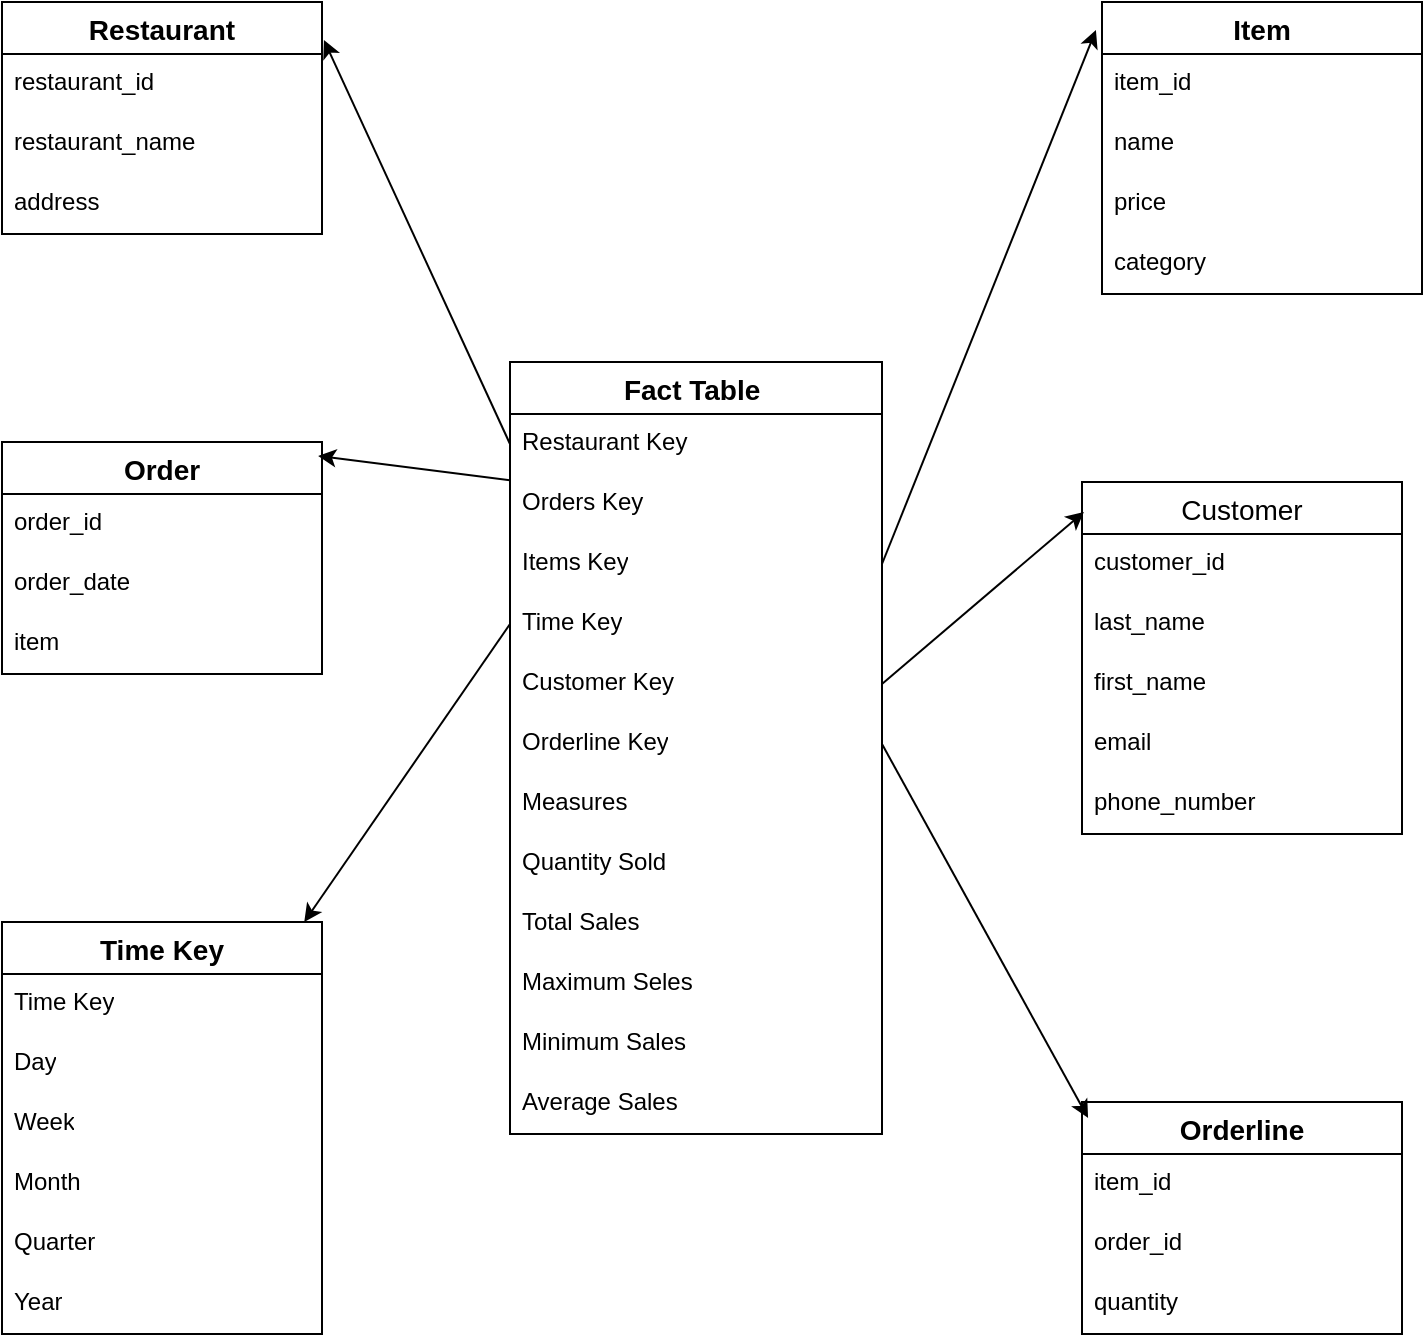 <mxfile version="21.3.8" type="device">
  <diagram name="Page-1" id="guipt-Qtwb_qKGQB02h6">
    <mxGraphModel dx="1242" dy="827" grid="1" gridSize="10" guides="1" tooltips="1" connect="1" arrows="1" fold="1" page="1" pageScale="1" pageWidth="827" pageHeight="1169" math="0" shadow="0">
      <root>
        <mxCell id="0" />
        <mxCell id="1" parent="0" />
        <mxCell id="A2aY8P6D0RiDC61dL8IL-1" value="Fact Table " style="swimlane;fontStyle=1;childLayout=stackLayout;horizontal=1;startSize=26;horizontalStack=0;resizeParent=1;resizeParentMax=0;resizeLast=0;collapsible=1;marginBottom=0;align=center;fontSize=14;" vertex="1" parent="1">
          <mxGeometry x="334" y="400" width="186" height="386" as="geometry" />
        </mxCell>
        <mxCell id="A2aY8P6D0RiDC61dL8IL-2" value="Restaurant Key&amp;nbsp;" style="text;strokeColor=none;fillColor=none;spacingLeft=4;spacingRight=4;overflow=hidden;rotatable=0;points=[[0,0.5],[1,0.5]];portConstraint=eastwest;fontSize=12;whiteSpace=wrap;html=1;" vertex="1" parent="A2aY8P6D0RiDC61dL8IL-1">
          <mxGeometry y="26" width="186" height="30" as="geometry" />
        </mxCell>
        <mxCell id="A2aY8P6D0RiDC61dL8IL-3" value="Orders Key" style="text;strokeColor=none;fillColor=none;spacingLeft=4;spacingRight=4;overflow=hidden;rotatable=0;points=[[0,0.5],[1,0.5]];portConstraint=eastwest;fontSize=12;whiteSpace=wrap;html=1;" vertex="1" parent="A2aY8P6D0RiDC61dL8IL-1">
          <mxGeometry y="56" width="186" height="30" as="geometry" />
        </mxCell>
        <mxCell id="A2aY8P6D0RiDC61dL8IL-4" value="Items Key" style="text;strokeColor=none;fillColor=none;spacingLeft=4;spacingRight=4;overflow=hidden;rotatable=0;points=[[0,0.5],[1,0.5]];portConstraint=eastwest;fontSize=12;whiteSpace=wrap;html=1;" vertex="1" parent="A2aY8P6D0RiDC61dL8IL-1">
          <mxGeometry y="86" width="186" height="30" as="geometry" />
        </mxCell>
        <mxCell id="A2aY8P6D0RiDC61dL8IL-5" value="Time Key" style="text;strokeColor=none;fillColor=none;spacingLeft=4;spacingRight=4;overflow=hidden;rotatable=0;points=[[0,0.5],[1,0.5]];portConstraint=eastwest;fontSize=12;whiteSpace=wrap;html=1;" vertex="1" parent="A2aY8P6D0RiDC61dL8IL-1">
          <mxGeometry y="116" width="186" height="30" as="geometry" />
        </mxCell>
        <mxCell id="A2aY8P6D0RiDC61dL8IL-6" value="Customer Key" style="text;strokeColor=none;fillColor=none;spacingLeft=4;spacingRight=4;overflow=hidden;rotatable=0;points=[[0,0.5],[1,0.5]];portConstraint=eastwest;fontSize=12;whiteSpace=wrap;html=1;" vertex="1" parent="A2aY8P6D0RiDC61dL8IL-1">
          <mxGeometry y="146" width="186" height="30" as="geometry" />
        </mxCell>
        <mxCell id="A2aY8P6D0RiDC61dL8IL-7" value="Orderline Key" style="text;strokeColor=none;fillColor=none;spacingLeft=4;spacingRight=4;overflow=hidden;rotatable=0;points=[[0,0.5],[1,0.5]];portConstraint=eastwest;fontSize=12;whiteSpace=wrap;html=1;" vertex="1" parent="A2aY8P6D0RiDC61dL8IL-1">
          <mxGeometry y="176" width="186" height="30" as="geometry" />
        </mxCell>
        <mxCell id="A2aY8P6D0RiDC61dL8IL-8" value="Measures&amp;nbsp;" style="text;strokeColor=none;fillColor=none;spacingLeft=4;spacingRight=4;overflow=hidden;rotatable=0;points=[[0,0.5],[1,0.5]];portConstraint=eastwest;fontSize=12;whiteSpace=wrap;html=1;" vertex="1" parent="A2aY8P6D0RiDC61dL8IL-1">
          <mxGeometry y="206" width="186" height="30" as="geometry" />
        </mxCell>
        <mxCell id="A2aY8P6D0RiDC61dL8IL-9" value="Quantity Sold" style="text;strokeColor=none;fillColor=none;spacingLeft=4;spacingRight=4;overflow=hidden;rotatable=0;points=[[0,0.5],[1,0.5]];portConstraint=eastwest;fontSize=12;whiteSpace=wrap;html=1;" vertex="1" parent="A2aY8P6D0RiDC61dL8IL-1">
          <mxGeometry y="236" width="186" height="30" as="geometry" />
        </mxCell>
        <mxCell id="A2aY8P6D0RiDC61dL8IL-10" value="Total Sales" style="text;strokeColor=none;fillColor=none;spacingLeft=4;spacingRight=4;overflow=hidden;rotatable=0;points=[[0,0.5],[1,0.5]];portConstraint=eastwest;fontSize=12;whiteSpace=wrap;html=1;" vertex="1" parent="A2aY8P6D0RiDC61dL8IL-1">
          <mxGeometry y="266" width="186" height="30" as="geometry" />
        </mxCell>
        <mxCell id="A2aY8P6D0RiDC61dL8IL-11" value="Maximum Seles" style="text;strokeColor=none;fillColor=none;spacingLeft=4;spacingRight=4;overflow=hidden;rotatable=0;points=[[0,0.5],[1,0.5]];portConstraint=eastwest;fontSize=12;whiteSpace=wrap;html=1;" vertex="1" parent="A2aY8P6D0RiDC61dL8IL-1">
          <mxGeometry y="296" width="186" height="30" as="geometry" />
        </mxCell>
        <mxCell id="A2aY8P6D0RiDC61dL8IL-12" value="Minimum Sales" style="text;strokeColor=none;fillColor=none;spacingLeft=4;spacingRight=4;overflow=hidden;rotatable=0;points=[[0,0.5],[1,0.5]];portConstraint=eastwest;fontSize=12;whiteSpace=wrap;html=1;" vertex="1" parent="A2aY8P6D0RiDC61dL8IL-1">
          <mxGeometry y="326" width="186" height="30" as="geometry" />
        </mxCell>
        <mxCell id="A2aY8P6D0RiDC61dL8IL-33" value="Average Sales" style="text;strokeColor=none;fillColor=none;spacingLeft=4;spacingRight=4;overflow=hidden;rotatable=0;points=[[0,0.5],[1,0.5]];portConstraint=eastwest;fontSize=12;whiteSpace=wrap;html=1;" vertex="1" parent="A2aY8P6D0RiDC61dL8IL-1">
          <mxGeometry y="356" width="186" height="30" as="geometry" />
        </mxCell>
        <mxCell id="A2aY8P6D0RiDC61dL8IL-13" value="Time Key" style="swimlane;fontStyle=1;childLayout=stackLayout;horizontal=1;startSize=26;horizontalStack=0;resizeParent=1;resizeParentMax=0;resizeLast=0;collapsible=1;marginBottom=0;align=center;fontSize=14;labelBackgroundColor=default;" vertex="1" parent="1">
          <mxGeometry x="80" y="680" width="160" height="206" as="geometry" />
        </mxCell>
        <mxCell id="A2aY8P6D0RiDC61dL8IL-14" value="Time Key" style="text;strokeColor=none;fillColor=none;spacingLeft=4;spacingRight=4;overflow=hidden;rotatable=0;points=[[0,0.5],[1,0.5]];portConstraint=eastwest;fontSize=12;whiteSpace=wrap;html=1;" vertex="1" parent="A2aY8P6D0RiDC61dL8IL-13">
          <mxGeometry y="26" width="160" height="30" as="geometry" />
        </mxCell>
        <mxCell id="A2aY8P6D0RiDC61dL8IL-15" value="Day" style="text;strokeColor=none;fillColor=none;spacingLeft=4;spacingRight=4;overflow=hidden;rotatable=0;points=[[0,0.5],[1,0.5]];portConstraint=eastwest;fontSize=12;whiteSpace=wrap;html=1;" vertex="1" parent="A2aY8P6D0RiDC61dL8IL-13">
          <mxGeometry y="56" width="160" height="30" as="geometry" />
        </mxCell>
        <mxCell id="A2aY8P6D0RiDC61dL8IL-16" value="Week" style="text;strokeColor=none;fillColor=none;spacingLeft=4;spacingRight=4;overflow=hidden;rotatable=0;points=[[0,0.5],[1,0.5]];portConstraint=eastwest;fontSize=12;whiteSpace=wrap;html=1;" vertex="1" parent="A2aY8P6D0RiDC61dL8IL-13">
          <mxGeometry y="86" width="160" height="30" as="geometry" />
        </mxCell>
        <mxCell id="A2aY8P6D0RiDC61dL8IL-17" value="Month" style="text;strokeColor=none;fillColor=none;spacingLeft=4;spacingRight=4;overflow=hidden;rotatable=0;points=[[0,0.5],[1,0.5]];portConstraint=eastwest;fontSize=12;whiteSpace=wrap;html=1;" vertex="1" parent="A2aY8P6D0RiDC61dL8IL-13">
          <mxGeometry y="116" width="160" height="30" as="geometry" />
        </mxCell>
        <mxCell id="A2aY8P6D0RiDC61dL8IL-18" value="Quarter" style="text;strokeColor=none;fillColor=none;spacingLeft=4;spacingRight=4;overflow=hidden;rotatable=0;points=[[0,0.5],[1,0.5]];portConstraint=eastwest;fontSize=12;whiteSpace=wrap;html=1;" vertex="1" parent="A2aY8P6D0RiDC61dL8IL-13">
          <mxGeometry y="146" width="160" height="30" as="geometry" />
        </mxCell>
        <mxCell id="A2aY8P6D0RiDC61dL8IL-19" value="Year" style="text;strokeColor=none;fillColor=none;spacingLeft=4;spacingRight=4;overflow=hidden;rotatable=0;points=[[0,0.5],[1,0.5]];portConstraint=eastwest;fontSize=12;whiteSpace=wrap;html=1;" vertex="1" parent="A2aY8P6D0RiDC61dL8IL-13">
          <mxGeometry y="176" width="160" height="30" as="geometry" />
        </mxCell>
        <mxCell id="A2aY8P6D0RiDC61dL8IL-20" value="Restaurant" style="swimlane;fontStyle=1;childLayout=stackLayout;horizontal=1;startSize=26;horizontalStack=0;resizeParent=1;resizeParentMax=0;resizeLast=0;collapsible=1;marginBottom=0;align=center;fontSize=14;" vertex="1" parent="1">
          <mxGeometry x="80" y="220" width="160" height="116" as="geometry" />
        </mxCell>
        <mxCell id="A2aY8P6D0RiDC61dL8IL-21" value="restaurant_id" style="text;strokeColor=none;fillColor=none;spacingLeft=4;spacingRight=4;overflow=hidden;rotatable=0;points=[[0,0.5],[1,0.5]];portConstraint=eastwest;fontSize=12;whiteSpace=wrap;html=1;" vertex="1" parent="A2aY8P6D0RiDC61dL8IL-20">
          <mxGeometry y="26" width="160" height="30" as="geometry" />
        </mxCell>
        <mxCell id="A2aY8P6D0RiDC61dL8IL-22" value="restaurant_name&amp;nbsp;" style="text;strokeColor=none;fillColor=none;spacingLeft=4;spacingRight=4;overflow=hidden;rotatable=0;points=[[0,0.5],[1,0.5]];portConstraint=eastwest;fontSize=12;whiteSpace=wrap;html=1;" vertex="1" parent="A2aY8P6D0RiDC61dL8IL-20">
          <mxGeometry y="56" width="160" height="30" as="geometry" />
        </mxCell>
        <mxCell id="A2aY8P6D0RiDC61dL8IL-23" value="address&amp;nbsp;" style="text;strokeColor=none;fillColor=none;spacingLeft=4;spacingRight=4;overflow=hidden;rotatable=0;points=[[0,0.5],[1,0.5]];portConstraint=eastwest;fontSize=12;whiteSpace=wrap;html=1;" vertex="1" parent="A2aY8P6D0RiDC61dL8IL-20">
          <mxGeometry y="86" width="160" height="30" as="geometry" />
        </mxCell>
        <mxCell id="A2aY8P6D0RiDC61dL8IL-24" value="Order" style="swimlane;fontStyle=1;childLayout=stackLayout;horizontal=1;startSize=26;horizontalStack=0;resizeParent=1;resizeParentMax=0;resizeLast=0;collapsible=1;marginBottom=0;align=center;fontSize=14;" vertex="1" parent="1">
          <mxGeometry x="80" y="440" width="160" height="116" as="geometry" />
        </mxCell>
        <mxCell id="A2aY8P6D0RiDC61dL8IL-25" value="order_id" style="text;strokeColor=none;fillColor=none;spacingLeft=4;spacingRight=4;overflow=hidden;rotatable=0;points=[[0,0.5],[1,0.5]];portConstraint=eastwest;fontSize=12;whiteSpace=wrap;html=1;" vertex="1" parent="A2aY8P6D0RiDC61dL8IL-24">
          <mxGeometry y="26" width="160" height="30" as="geometry" />
        </mxCell>
        <mxCell id="A2aY8P6D0RiDC61dL8IL-26" value="order_date" style="text;strokeColor=none;fillColor=none;spacingLeft=4;spacingRight=4;overflow=hidden;rotatable=0;points=[[0,0.5],[1,0.5]];portConstraint=eastwest;fontSize=12;whiteSpace=wrap;html=1;" vertex="1" parent="A2aY8P6D0RiDC61dL8IL-24">
          <mxGeometry y="56" width="160" height="30" as="geometry" />
        </mxCell>
        <mxCell id="A2aY8P6D0RiDC61dL8IL-27" value="item" style="text;strokeColor=none;fillColor=none;spacingLeft=4;spacingRight=4;overflow=hidden;rotatable=0;points=[[0,0.5],[1,0.5]];portConstraint=eastwest;fontSize=12;whiteSpace=wrap;html=1;" vertex="1" parent="A2aY8P6D0RiDC61dL8IL-24">
          <mxGeometry y="86" width="160" height="30" as="geometry" />
        </mxCell>
        <mxCell id="A2aY8P6D0RiDC61dL8IL-28" value="Orderline" style="swimlane;fontStyle=1;childLayout=stackLayout;horizontal=1;startSize=26;horizontalStack=0;resizeParent=1;resizeParentMax=0;resizeLast=0;collapsible=1;marginBottom=0;align=center;fontSize=14;" vertex="1" parent="1">
          <mxGeometry x="620" y="770" width="160" height="116" as="geometry" />
        </mxCell>
        <mxCell id="A2aY8P6D0RiDC61dL8IL-29" value="item_id" style="text;strokeColor=none;fillColor=none;spacingLeft=4;spacingRight=4;overflow=hidden;rotatable=0;points=[[0,0.5],[1,0.5]];portConstraint=eastwest;fontSize=12;whiteSpace=wrap;html=1;" vertex="1" parent="A2aY8P6D0RiDC61dL8IL-28">
          <mxGeometry y="26" width="160" height="30" as="geometry" />
        </mxCell>
        <mxCell id="A2aY8P6D0RiDC61dL8IL-30" value="order_id" style="text;strokeColor=none;fillColor=none;spacingLeft=4;spacingRight=4;overflow=hidden;rotatable=0;points=[[0,0.5],[1,0.5]];portConstraint=eastwest;fontSize=12;whiteSpace=wrap;html=1;" vertex="1" parent="A2aY8P6D0RiDC61dL8IL-28">
          <mxGeometry y="56" width="160" height="30" as="geometry" />
        </mxCell>
        <mxCell id="A2aY8P6D0RiDC61dL8IL-31" value="quantity" style="text;strokeColor=none;fillColor=none;spacingLeft=4;spacingRight=4;overflow=hidden;rotatable=0;points=[[0,0.5],[1,0.5]];portConstraint=eastwest;fontSize=12;whiteSpace=wrap;html=1;" vertex="1" parent="A2aY8P6D0RiDC61dL8IL-28">
          <mxGeometry y="86" width="160" height="30" as="geometry" />
        </mxCell>
        <mxCell id="A2aY8P6D0RiDC61dL8IL-34" value="Customer" style="swimlane;fontStyle=0;childLayout=stackLayout;horizontal=1;startSize=26;horizontalStack=0;resizeParent=1;resizeParentMax=0;resizeLast=0;collapsible=1;marginBottom=0;align=center;fontSize=14;" vertex="1" parent="1">
          <mxGeometry x="620" y="460" width="160" height="176" as="geometry" />
        </mxCell>
        <mxCell id="A2aY8P6D0RiDC61dL8IL-35" value="customer_id" style="text;strokeColor=none;fillColor=none;spacingLeft=4;spacingRight=4;overflow=hidden;rotatable=0;points=[[0,0.5],[1,0.5]];portConstraint=eastwest;fontSize=12;whiteSpace=wrap;html=1;" vertex="1" parent="A2aY8P6D0RiDC61dL8IL-34">
          <mxGeometry y="26" width="160" height="30" as="geometry" />
        </mxCell>
        <mxCell id="A2aY8P6D0RiDC61dL8IL-36" value="last_name&amp;nbsp;" style="text;strokeColor=none;fillColor=none;spacingLeft=4;spacingRight=4;overflow=hidden;rotatable=0;points=[[0,0.5],[1,0.5]];portConstraint=eastwest;fontSize=12;whiteSpace=wrap;html=1;" vertex="1" parent="A2aY8P6D0RiDC61dL8IL-34">
          <mxGeometry y="56" width="160" height="30" as="geometry" />
        </mxCell>
        <mxCell id="A2aY8P6D0RiDC61dL8IL-37" value="first_name" style="text;strokeColor=none;fillColor=none;spacingLeft=4;spacingRight=4;overflow=hidden;rotatable=0;points=[[0,0.5],[1,0.5]];portConstraint=eastwest;fontSize=12;whiteSpace=wrap;html=1;" vertex="1" parent="A2aY8P6D0RiDC61dL8IL-34">
          <mxGeometry y="86" width="160" height="30" as="geometry" />
        </mxCell>
        <mxCell id="A2aY8P6D0RiDC61dL8IL-38" value="email" style="text;strokeColor=none;fillColor=none;spacingLeft=4;spacingRight=4;overflow=hidden;rotatable=0;points=[[0,0.5],[1,0.5]];portConstraint=eastwest;fontSize=12;whiteSpace=wrap;html=1;" vertex="1" parent="A2aY8P6D0RiDC61dL8IL-34">
          <mxGeometry y="116" width="160" height="30" as="geometry" />
        </mxCell>
        <mxCell id="A2aY8P6D0RiDC61dL8IL-39" value="phone_number" style="text;strokeColor=none;fillColor=none;spacingLeft=4;spacingRight=4;overflow=hidden;rotatable=0;points=[[0,0.5],[1,0.5]];portConstraint=eastwest;fontSize=12;whiteSpace=wrap;html=1;" vertex="1" parent="A2aY8P6D0RiDC61dL8IL-34">
          <mxGeometry y="146" width="160" height="30" as="geometry" />
        </mxCell>
        <mxCell id="A2aY8P6D0RiDC61dL8IL-40" value="Item" style="swimlane;fontStyle=1;childLayout=stackLayout;horizontal=1;startSize=26;horizontalStack=0;resizeParent=1;resizeParentMax=0;resizeLast=0;collapsible=1;marginBottom=0;align=center;fontSize=14;" vertex="1" parent="1">
          <mxGeometry x="630" y="220" width="160" height="146" as="geometry" />
        </mxCell>
        <mxCell id="A2aY8P6D0RiDC61dL8IL-41" value="item_id" style="text;strokeColor=none;fillColor=none;spacingLeft=4;spacingRight=4;overflow=hidden;rotatable=0;points=[[0,0.5],[1,0.5]];portConstraint=eastwest;fontSize=12;whiteSpace=wrap;html=1;" vertex="1" parent="A2aY8P6D0RiDC61dL8IL-40">
          <mxGeometry y="26" width="160" height="30" as="geometry" />
        </mxCell>
        <mxCell id="A2aY8P6D0RiDC61dL8IL-42" value="name" style="text;strokeColor=none;fillColor=none;spacingLeft=4;spacingRight=4;overflow=hidden;rotatable=0;points=[[0,0.5],[1,0.5]];portConstraint=eastwest;fontSize=12;whiteSpace=wrap;html=1;" vertex="1" parent="A2aY8P6D0RiDC61dL8IL-40">
          <mxGeometry y="56" width="160" height="30" as="geometry" />
        </mxCell>
        <mxCell id="A2aY8P6D0RiDC61dL8IL-43" value="price" style="text;strokeColor=none;fillColor=none;spacingLeft=4;spacingRight=4;overflow=hidden;rotatable=0;points=[[0,0.5],[1,0.5]];portConstraint=eastwest;fontSize=12;whiteSpace=wrap;html=1;" vertex="1" parent="A2aY8P6D0RiDC61dL8IL-40">
          <mxGeometry y="86" width="160" height="30" as="geometry" />
        </mxCell>
        <mxCell id="A2aY8P6D0RiDC61dL8IL-48" value="category" style="text;strokeColor=none;fillColor=none;spacingLeft=4;spacingRight=4;overflow=hidden;rotatable=0;points=[[0,0.5],[1,0.5]];portConstraint=eastwest;fontSize=12;whiteSpace=wrap;html=1;" vertex="1" parent="A2aY8P6D0RiDC61dL8IL-40">
          <mxGeometry y="116" width="160" height="30" as="geometry" />
        </mxCell>
        <mxCell id="A2aY8P6D0RiDC61dL8IL-49" value="" style="endArrow=classic;html=1;rounded=0;entryX=1.006;entryY=0.164;entryDx=0;entryDy=0;entryPerimeter=0;exitX=0;exitY=0.5;exitDx=0;exitDy=0;" edge="1" parent="1" source="A2aY8P6D0RiDC61dL8IL-2" target="A2aY8P6D0RiDC61dL8IL-20">
          <mxGeometry width="50" height="50" relative="1" as="geometry">
            <mxPoint x="390" y="560" as="sourcePoint" />
            <mxPoint x="280" y="420" as="targetPoint" />
            <Array as="points" />
          </mxGeometry>
        </mxCell>
        <mxCell id="A2aY8P6D0RiDC61dL8IL-50" value="" style="endArrow=classic;html=1;rounded=0;entryX=0.988;entryY=0.06;entryDx=0;entryDy=0;entryPerimeter=0;" edge="1" parent="1" source="A2aY8P6D0RiDC61dL8IL-3" target="A2aY8P6D0RiDC61dL8IL-24">
          <mxGeometry width="50" height="50" relative="1" as="geometry">
            <mxPoint x="390" y="560" as="sourcePoint" />
            <mxPoint x="220" y="450" as="targetPoint" />
          </mxGeometry>
        </mxCell>
        <mxCell id="A2aY8P6D0RiDC61dL8IL-51" value="" style="endArrow=classic;html=1;rounded=0;exitX=0;exitY=0.5;exitDx=0;exitDy=0;" edge="1" parent="1" source="A2aY8P6D0RiDC61dL8IL-5" target="A2aY8P6D0RiDC61dL8IL-13">
          <mxGeometry width="50" height="50" relative="1" as="geometry">
            <mxPoint x="390" y="560" as="sourcePoint" />
            <mxPoint x="440" y="510" as="targetPoint" />
          </mxGeometry>
        </mxCell>
        <mxCell id="A2aY8P6D0RiDC61dL8IL-52" value="" style="endArrow=classic;html=1;rounded=0;entryX=-0.019;entryY=0.096;entryDx=0;entryDy=0;entryPerimeter=0;exitX=1;exitY=0.5;exitDx=0;exitDy=0;" edge="1" parent="1" source="A2aY8P6D0RiDC61dL8IL-4" target="A2aY8P6D0RiDC61dL8IL-40">
          <mxGeometry width="50" height="50" relative="1" as="geometry">
            <mxPoint x="390" y="560" as="sourcePoint" />
            <mxPoint x="440" y="510" as="targetPoint" />
          </mxGeometry>
        </mxCell>
        <mxCell id="A2aY8P6D0RiDC61dL8IL-53" value="" style="endArrow=classic;html=1;rounded=0;entryX=0.006;entryY=0.085;entryDx=0;entryDy=0;entryPerimeter=0;exitX=1;exitY=0.5;exitDx=0;exitDy=0;" edge="1" parent="1" source="A2aY8P6D0RiDC61dL8IL-6" target="A2aY8P6D0RiDC61dL8IL-34">
          <mxGeometry width="50" height="50" relative="1" as="geometry">
            <mxPoint x="500" y="548" as="sourcePoint" />
            <mxPoint x="440" y="510" as="targetPoint" />
          </mxGeometry>
        </mxCell>
        <mxCell id="A2aY8P6D0RiDC61dL8IL-54" value="" style="endArrow=classic;html=1;rounded=0;entryX=0.019;entryY=0.069;entryDx=0;entryDy=0;entryPerimeter=0;exitX=1;exitY=0.5;exitDx=0;exitDy=0;" edge="1" parent="1" source="A2aY8P6D0RiDC61dL8IL-7" target="A2aY8P6D0RiDC61dL8IL-28">
          <mxGeometry width="50" height="50" relative="1" as="geometry">
            <mxPoint x="390" y="560" as="sourcePoint" />
            <mxPoint x="440" y="510" as="targetPoint" />
          </mxGeometry>
        </mxCell>
      </root>
    </mxGraphModel>
  </diagram>
</mxfile>
